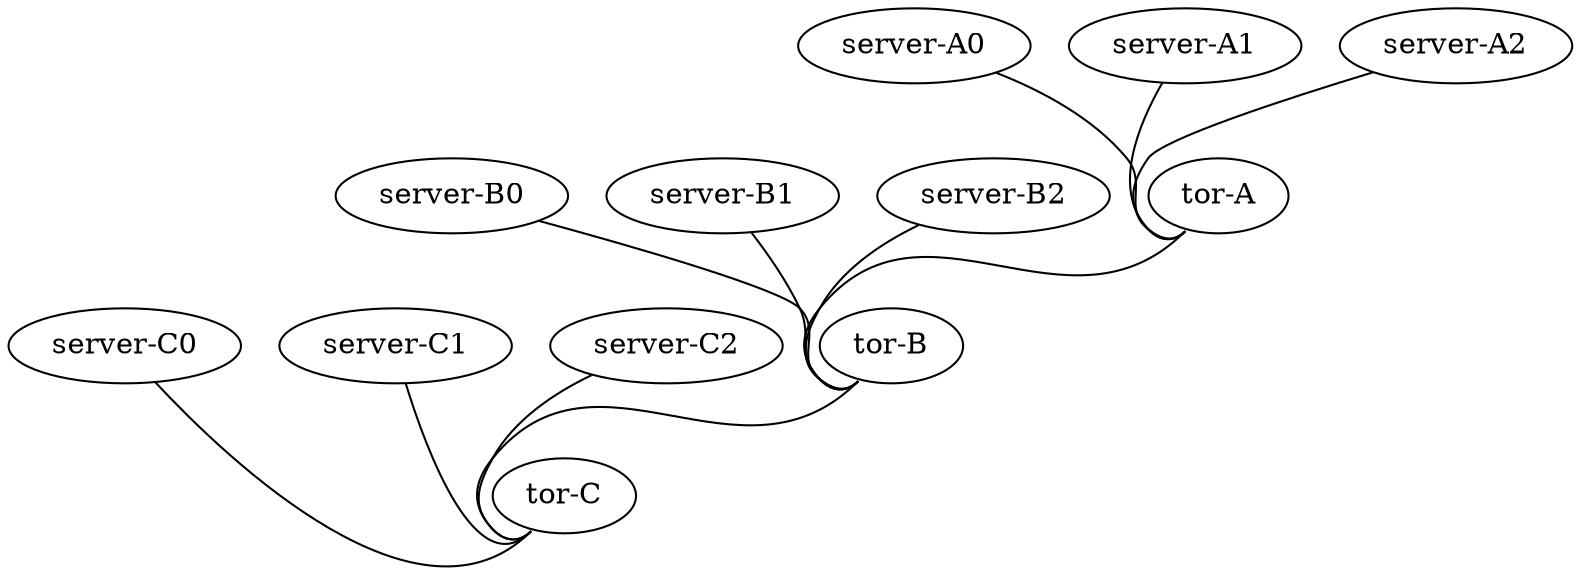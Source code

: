 graph vx {
"tor-A" [function="leaf" vagrant="eth1" os="hashicorp/bionic64" version="1.0.282" memory="600" config="./helper_scripts/config_production_switch.sh" ]
"server-A0" [function="host" vagrant="eth3" os="hashicorp/bionic64" version="1.0.282" memory="600" config="./helper_scripts/config_production_server.sh" ]
"server-A1" [function="host" vagrant="eth3" os="hashicorp/bionic64" version="1.0.282" memory="600" config="./helper_scripts/config_production_server.sh" ]
"server-A2" [function="host" vagrant="eth3" os="hashicorp/bionic64" version="1.0.282" memory="600" config="./helper_scripts/config_production_server.sh" ]

"tor-B" [function="leaf" vagrant="eth1" os="hashicorp/bionic64" version="1.0.282" memory="600" config="./helper_scripts/config_production_switch.sh" ]
"server-B0" [function="host" vagrant="eth3" os="hashicorp/bionic64" version="1.0.282" memory="600" config="./helper_scripts/config_production_server.sh" ]
"server-B1" [function="host" vagrant="eth3" os="hashicorp/bionic64" version="1.0.282" memory="600" config="./helper_scripts/config_production_server.sh" ]
"server-B2" [function="host" vagrant="eth3" os="hashicorp/bionic64" version="1.0.282" memory="600" config="./helper_scripts/config_production_server.sh" ]

"tor-C" [function="leaf" vagrant="eth1" os="hashicorp/bionic64" version="1.0.282" memory="600" config="./helper_scripts/config_production_switch.sh" ]
"server-C0" [function="host" vagrant="eth3" os="hashicorp/bionic64" version="1.0.282" memory="600" config="./helper_scripts/config_production_server.sh" ]
"server-C1" [function="host" vagrant="eth3" os="hashicorp/bionic64" version="1.0.282" memory="600" config="./helper_scripts/config_production_server.sh" ]
"server-C2" [function="host" vagrant="eth3" os="hashicorp/bionic64" version="1.0.282" memory="600" config="./helper_scripts/config_production_server.sh" ]

"tor-A":"swp50" -- "tor-B":"swp49"
"tor-B":"swp50" -- "tor-C":"swp49"

"server-A0":"eth1" -- "tor-A":"swp1" [left_mac="00:01:00:11:11:01"]
"server-A1":"eth1" -- "tor-A":"swp2" [left_mac="00:01:00:22:22:02"]
"server-A2":"eth1" -- "tor-A":"swp3" [left_mac="00:01:00:33:33:03"]
"server-B0":"eth1" -- "tor-B":"swp1" [left_mac="00:02:00:11:11:01"]
"server-B1":"eth1" -- "tor-B":"swp2" [left_mac="00:02:00:22:22:02"]
"server-B2":"eth1" -- "tor-B":"swp3" [left_mac="00:02:00:33:33:03"]
"server-C0":"eth1" -- "tor-C":"swp1" [left_mac="00:03:00:11:11:01"]
"server-C1":"eth1" -- "tor-C":"swp2" [left_mac="00:03:00:22:22:02"]
"server-C2":"eth1" -- "tor-C":"swp3" [left_mac="00:03:00:33:33:03"]
}
